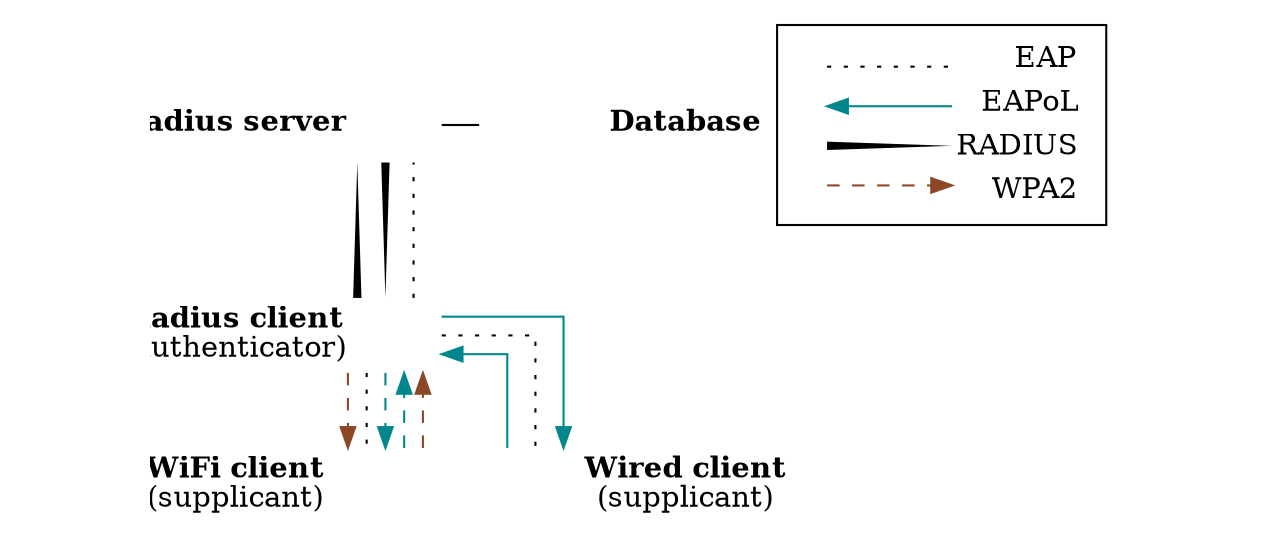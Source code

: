 digraph G {
	rankdir=TB;
	edge [dir=none];
	margin="1,0";

	graph [splines=ortho];
	
  	subgraph cluster_main { 
		style="invis";
		node [tooltip="",fixedsize=true];
		graph [splines=ortho];
		
		subgraph cluster_database {
			database[shape=none, label="", image="./Graphics/Radius/database.png"]
			databasetext[shape=none, label=<<b>Database</b>>]
			
		}
		
		subgraph cluster_radiusserver {
			radiusserver[shape=none, label="", image="./Graphics/Radius/server.png"]
			radiusservertext[shape=none, label=<<b>Radius server</b>>]
		}
		
		subgraph cluster_radiusclient {
			radiusclient[shape=none, label="", image="./Graphics/Radius/client.png"]
			radiusclienttext[shape=none, label=<<b>Radius client</b><br/>(authenticator)>]
		}
		
		subgraph cluster_suplicant1 {
			suplicant1[shape=none, label="", image="./Graphics/Radius/supplicant.png"]
			suplicant1text[shape=none, label=<<b>WiFi client</b><br/>(supplicant)>]
		}
		
		subgraph cluster_suplicant2 {
			suplicant2text[shape=none, label=<<b>Wired client</b><br/>(supplicant)>]
			suplicant2[shape=none, label="", image="./Graphics/Radius/supplicant2.png"]
		}
		

		radiusclient:sw->suplicant1:nw [dir=forward, color=sienna4, style=dashed];	
		suplicant1:ne->radiusclient:se [dir=forward, color=turquoise4, style=dashed];
		radiusclient:s->suplicant1:n [dir=none, style="dotted" ];
		radiusclient:s->suplicant1:n [dir=forward, color=turquoise4, style=dashed];
		
		suplicant1:n->radiusclient:s [dir=forward, color=sienna4, style=dashed];	
		
		radiusclient:e->suplicant2:ne [dir=forward, color=turquoise4];
		radiusclient:e->suplicant2:n [dir=none, style="dotted"];
		suplicant2:nw->radiusclient:e [dir=forward, color=turquoise4];
		
		radiusserver:sw->radiusclient:nw [dir=back, style=tapered, penwidth=4, arrowtail=none] ;	
		radiusclient:ne->radiusserver:se [dir=none, style="dotted"];
		radiusserver:sw->radiusclient:nw [dir=forward, style=tapered, penwidth=4, arrowhead=none];
		
		radiusserver:e->database:w;
		
		{
			rank=same;
			radiusserver radiusservertext database databasetext
		}
	}
	
  	subgraph cluster_legend { 		
		 
		graph [rank="max"];
				
	    key [label=<<table border="0" >
	      <tr><td align="right" port="i1">EAP</td></tr>
	      <tr><td align="right" port="i2">EAPoL</td></tr>
	      <tr><td align="right" port="i3">RADIUS</td></tr>
	      <tr><td align="right" port="i4">WPA2</td></tr>
	      </table>>, shape=plaintext]
	    key2 [label=<<table border="0">
	      <tr><td port="i1">&nbsp;</td></tr>
	      <tr><td port="i2">&nbsp;</td></tr>
	      <tr><td port="i3">&nbsp;</td></tr>
	      <tr><td port="i4">&nbsp;</td></tr>
	      </table>>, shape=plaintext]
	    
	    {
			rank=min;
			key key2;
		}
	    key2:i1:w -> key:i1:w  [style=dotted]
	    key2:i2:w -> key:i2:w [color=turquoise4, dir=back]
	    key2:i3:w -> key:i3:w [dir=forward, style=tapered, penwidth=4, arrowhead=none]
	    key2:i4:w -> key:i4:w [dir=forward, color=sienna4, style=dashed]
	}
}
